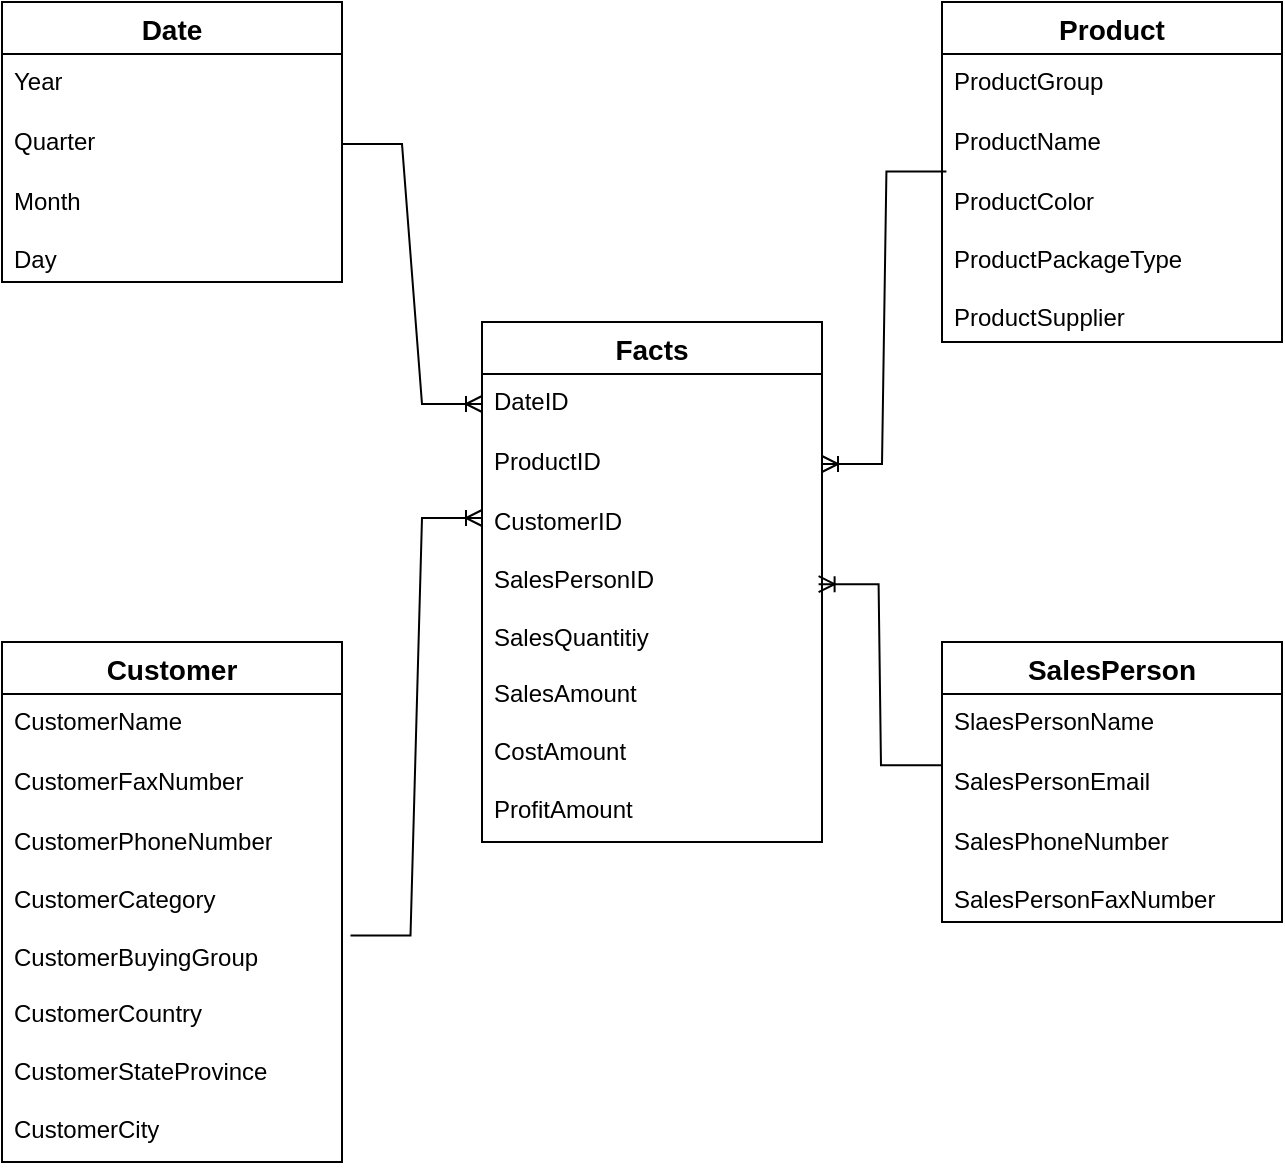 <mxfile version="22.0.8" type="device">
  <diagram name="Halaman-1" id="U11Jcgt5f_Vy8Th4l4Qx">
    <mxGraphModel dx="1336" dy="789" grid="1" gridSize="10" guides="1" tooltips="1" connect="1" arrows="1" fold="1" page="1" pageScale="1" pageWidth="827" pageHeight="1169" math="0" shadow="0">
      <root>
        <mxCell id="0" />
        <mxCell id="1" parent="0" />
        <mxCell id="319OezpS-MD_yMWwI5ib-2" value="Date" style="swimlane;fontStyle=1;childLayout=stackLayout;horizontal=1;startSize=26;horizontalStack=0;resizeParent=1;resizeParentMax=0;resizeLast=0;collapsible=1;marginBottom=0;align=center;fontSize=14;" vertex="1" parent="1">
          <mxGeometry x="70" y="80" width="170" height="140" as="geometry" />
        </mxCell>
        <mxCell id="319OezpS-MD_yMWwI5ib-3" value="Year" style="text;strokeColor=none;fillColor=none;spacingLeft=4;spacingRight=4;overflow=hidden;rotatable=0;points=[[0,0.5],[1,0.5]];portConstraint=eastwest;fontSize=12;whiteSpace=wrap;html=1;" vertex="1" parent="319OezpS-MD_yMWwI5ib-2">
          <mxGeometry y="26" width="170" height="30" as="geometry" />
        </mxCell>
        <mxCell id="319OezpS-MD_yMWwI5ib-4" value="Quarter" style="text;strokeColor=none;fillColor=none;spacingLeft=4;spacingRight=4;overflow=hidden;rotatable=0;points=[[0,0.5],[1,0.5]];portConstraint=eastwest;fontSize=12;whiteSpace=wrap;html=1;" vertex="1" parent="319OezpS-MD_yMWwI5ib-2">
          <mxGeometry y="56" width="170" height="30" as="geometry" />
        </mxCell>
        <mxCell id="319OezpS-MD_yMWwI5ib-5" value="Month&lt;br&gt;&lt;br&gt;Day" style="text;strokeColor=none;fillColor=none;spacingLeft=4;spacingRight=4;overflow=hidden;rotatable=0;points=[[0,0.5],[1,0.5]];portConstraint=eastwest;fontSize=12;whiteSpace=wrap;html=1;" vertex="1" parent="319OezpS-MD_yMWwI5ib-2">
          <mxGeometry y="86" width="170" height="54" as="geometry" />
        </mxCell>
        <mxCell id="319OezpS-MD_yMWwI5ib-6" value="Product" style="swimlane;fontStyle=1;childLayout=stackLayout;horizontal=1;startSize=26;horizontalStack=0;resizeParent=1;resizeParentMax=0;resizeLast=0;collapsible=1;marginBottom=0;align=center;fontSize=14;" vertex="1" parent="1">
          <mxGeometry x="540" y="80" width="170" height="170" as="geometry" />
        </mxCell>
        <mxCell id="319OezpS-MD_yMWwI5ib-7" value="ProductGroup" style="text;strokeColor=none;fillColor=none;spacingLeft=4;spacingRight=4;overflow=hidden;rotatable=0;points=[[0,0.5],[1,0.5]];portConstraint=eastwest;fontSize=12;whiteSpace=wrap;html=1;" vertex="1" parent="319OezpS-MD_yMWwI5ib-6">
          <mxGeometry y="26" width="170" height="30" as="geometry" />
        </mxCell>
        <mxCell id="319OezpS-MD_yMWwI5ib-8" value="ProductName" style="text;strokeColor=none;fillColor=none;spacingLeft=4;spacingRight=4;overflow=hidden;rotatable=0;points=[[0,0.5],[1,0.5]];portConstraint=eastwest;fontSize=12;whiteSpace=wrap;html=1;" vertex="1" parent="319OezpS-MD_yMWwI5ib-6">
          <mxGeometry y="56" width="170" height="30" as="geometry" />
        </mxCell>
        <mxCell id="319OezpS-MD_yMWwI5ib-9" value="ProductColor&lt;br&gt;&lt;br&gt;ProductPackageType&lt;br&gt;&lt;br&gt;ProductSupplier" style="text;strokeColor=none;fillColor=none;spacingLeft=4;spacingRight=4;overflow=hidden;rotatable=0;points=[[0,0.5],[1,0.5]];portConstraint=eastwest;fontSize=12;whiteSpace=wrap;html=1;" vertex="1" parent="319OezpS-MD_yMWwI5ib-6">
          <mxGeometry y="86" width="170" height="84" as="geometry" />
        </mxCell>
        <mxCell id="319OezpS-MD_yMWwI5ib-10" value="Customer" style="swimlane;fontStyle=1;childLayout=stackLayout;horizontal=1;startSize=26;horizontalStack=0;resizeParent=1;resizeParentMax=0;resizeLast=0;collapsible=1;marginBottom=0;align=center;fontSize=14;" vertex="1" parent="1">
          <mxGeometry x="70" y="400" width="170" height="260" as="geometry" />
        </mxCell>
        <mxCell id="319OezpS-MD_yMWwI5ib-11" value="CustomerName" style="text;strokeColor=none;fillColor=none;spacingLeft=4;spacingRight=4;overflow=hidden;rotatable=0;points=[[0,0.5],[1,0.5]];portConstraint=eastwest;fontSize=12;whiteSpace=wrap;html=1;" vertex="1" parent="319OezpS-MD_yMWwI5ib-10">
          <mxGeometry y="26" width="170" height="30" as="geometry" />
        </mxCell>
        <mxCell id="319OezpS-MD_yMWwI5ib-12" value="CustomerFaxNumber" style="text;strokeColor=none;fillColor=none;spacingLeft=4;spacingRight=4;overflow=hidden;rotatable=0;points=[[0,0.5],[1,0.5]];portConstraint=eastwest;fontSize=12;whiteSpace=wrap;html=1;" vertex="1" parent="319OezpS-MD_yMWwI5ib-10">
          <mxGeometry y="56" width="170" height="30" as="geometry" />
        </mxCell>
        <mxCell id="319OezpS-MD_yMWwI5ib-13" value="CustomerPhoneNumber&lt;br&gt;&lt;br&gt;CustomerCategory&lt;br&gt;&lt;br&gt;CustomerBuyingGroup&lt;br&gt;&lt;br&gt;CustomerCountry&lt;br&gt;&lt;br&gt;CustomerStateProvince&lt;br&gt;&lt;br&gt;CustomerCity" style="text;strokeColor=none;fillColor=none;spacingLeft=4;spacingRight=4;overflow=hidden;rotatable=0;points=[[0,0.5],[1,0.5]];portConstraint=eastwest;fontSize=12;whiteSpace=wrap;html=1;" vertex="1" parent="319OezpS-MD_yMWwI5ib-10">
          <mxGeometry y="86" width="170" height="174" as="geometry" />
        </mxCell>
        <mxCell id="319OezpS-MD_yMWwI5ib-14" value="SalesPerson" style="swimlane;fontStyle=1;childLayout=stackLayout;horizontal=1;startSize=26;horizontalStack=0;resizeParent=1;resizeParentMax=0;resizeLast=0;collapsible=1;marginBottom=0;align=center;fontSize=14;" vertex="1" parent="1">
          <mxGeometry x="540" y="400" width="170" height="140" as="geometry" />
        </mxCell>
        <mxCell id="319OezpS-MD_yMWwI5ib-15" value="SlaesPersonName" style="text;strokeColor=none;fillColor=none;spacingLeft=4;spacingRight=4;overflow=hidden;rotatable=0;points=[[0,0.5],[1,0.5]];portConstraint=eastwest;fontSize=12;whiteSpace=wrap;html=1;" vertex="1" parent="319OezpS-MD_yMWwI5ib-14">
          <mxGeometry y="26" width="170" height="30" as="geometry" />
        </mxCell>
        <mxCell id="319OezpS-MD_yMWwI5ib-16" value="SalesPersonEmail" style="text;strokeColor=none;fillColor=none;spacingLeft=4;spacingRight=4;overflow=hidden;rotatable=0;points=[[0,0.5],[1,0.5]];portConstraint=eastwest;fontSize=12;whiteSpace=wrap;html=1;" vertex="1" parent="319OezpS-MD_yMWwI5ib-14">
          <mxGeometry y="56" width="170" height="30" as="geometry" />
        </mxCell>
        <mxCell id="319OezpS-MD_yMWwI5ib-17" value="SalesPhoneNumber&lt;br&gt;&lt;br&gt;SalesPersonFaxNumber" style="text;strokeColor=none;fillColor=none;spacingLeft=4;spacingRight=4;overflow=hidden;rotatable=0;points=[[0,0.5],[1,0.5]];portConstraint=eastwest;fontSize=12;whiteSpace=wrap;html=1;" vertex="1" parent="319OezpS-MD_yMWwI5ib-14">
          <mxGeometry y="86" width="170" height="54" as="geometry" />
        </mxCell>
        <mxCell id="319OezpS-MD_yMWwI5ib-18" value="Facts" style="swimlane;fontStyle=1;childLayout=stackLayout;horizontal=1;startSize=26;horizontalStack=0;resizeParent=1;resizeParentMax=0;resizeLast=0;collapsible=1;marginBottom=0;align=center;fontSize=14;" vertex="1" parent="1">
          <mxGeometry x="310" y="240" width="170" height="260" as="geometry" />
        </mxCell>
        <mxCell id="319OezpS-MD_yMWwI5ib-19" value="DateID" style="text;strokeColor=none;fillColor=none;spacingLeft=4;spacingRight=4;overflow=hidden;rotatable=0;points=[[0,0.5],[1,0.5]];portConstraint=eastwest;fontSize=12;whiteSpace=wrap;html=1;" vertex="1" parent="319OezpS-MD_yMWwI5ib-18">
          <mxGeometry y="26" width="170" height="30" as="geometry" />
        </mxCell>
        <mxCell id="319OezpS-MD_yMWwI5ib-22" value="ProductID" style="text;strokeColor=none;fillColor=none;spacingLeft=4;spacingRight=4;overflow=hidden;rotatable=0;points=[[0,0.5],[1,0.5]];portConstraint=eastwest;fontSize=12;whiteSpace=wrap;html=1;" vertex="1" parent="319OezpS-MD_yMWwI5ib-18">
          <mxGeometry y="56" width="170" height="30" as="geometry" />
        </mxCell>
        <mxCell id="319OezpS-MD_yMWwI5ib-21" value="CustomerID&lt;br&gt;&lt;br&gt;SalesPersonID&lt;br&gt;&lt;br&gt;SalesQuantitiy&lt;br&gt;&lt;br&gt;SalesAmount&lt;br&gt;&lt;br&gt;CostAmount&lt;br&gt;&lt;br&gt;ProfitAmount" style="text;strokeColor=none;fillColor=none;spacingLeft=4;spacingRight=4;overflow=hidden;rotatable=0;points=[[0,0.5],[1,0.5]];portConstraint=eastwest;fontSize=12;whiteSpace=wrap;html=1;" vertex="1" parent="319OezpS-MD_yMWwI5ib-18">
          <mxGeometry y="86" width="170" height="174" as="geometry" />
        </mxCell>
        <mxCell id="319OezpS-MD_yMWwI5ib-23" value="" style="edgeStyle=entityRelationEdgeStyle;fontSize=12;html=1;endArrow=ERoneToMany;rounded=0;entryX=0;entryY=0.5;entryDx=0;entryDy=0;exitX=1;exitY=0.5;exitDx=0;exitDy=0;" edge="1" parent="1" source="319OezpS-MD_yMWwI5ib-4" target="319OezpS-MD_yMWwI5ib-19">
          <mxGeometry width="100" height="100" relative="1" as="geometry">
            <mxPoint x="360" y="100" as="sourcePoint" />
            <mxPoint x="400" y="320" as="targetPoint" />
            <Array as="points">
              <mxPoint x="240" y="140" />
              <mxPoint x="280" y="151" />
            </Array>
          </mxGeometry>
        </mxCell>
        <mxCell id="319OezpS-MD_yMWwI5ib-24" value="" style="edgeStyle=entityRelationEdgeStyle;fontSize=12;html=1;endArrow=ERoneToMany;rounded=0;exitX=1.025;exitY=0.349;exitDx=0;exitDy=0;exitPerimeter=0;" edge="1" parent="1" source="319OezpS-MD_yMWwI5ib-13">
          <mxGeometry width="100" height="100" relative="1" as="geometry">
            <mxPoint x="300" y="420" as="sourcePoint" />
            <mxPoint x="310" y="338" as="targetPoint" />
            <Array as="points">
              <mxPoint x="240" y="340" />
            </Array>
          </mxGeometry>
        </mxCell>
        <mxCell id="319OezpS-MD_yMWwI5ib-25" value="" style="edgeStyle=entityRelationEdgeStyle;fontSize=12;html=1;endArrow=ERoneToMany;rounded=0;entryX=1;entryY=0.5;entryDx=0;entryDy=0;exitX=0.013;exitY=0.96;exitDx=0;exitDy=0;exitPerimeter=0;" edge="1" parent="1" source="319OezpS-MD_yMWwI5ib-8" target="319OezpS-MD_yMWwI5ib-22">
          <mxGeometry width="100" height="100" relative="1" as="geometry">
            <mxPoint x="480" y="100" as="sourcePoint" />
            <mxPoint x="620" y="320" as="targetPoint" />
          </mxGeometry>
        </mxCell>
        <mxCell id="319OezpS-MD_yMWwI5ib-26" value="" style="edgeStyle=entityRelationEdgeStyle;fontSize=12;html=1;endArrow=ERoneToMany;rounded=0;exitX=-0.003;exitY=0.188;exitDx=0;exitDy=0;exitPerimeter=0;entryX=0.99;entryY=0.259;entryDx=0;entryDy=0;entryPerimeter=0;" edge="1" parent="1" source="319OezpS-MD_yMWwI5ib-16" target="319OezpS-MD_yMWwI5ib-21">
          <mxGeometry width="100" height="100" relative="1" as="geometry">
            <mxPoint x="480" y="370" as="sourcePoint" />
            <mxPoint x="620" y="320" as="targetPoint" />
          </mxGeometry>
        </mxCell>
      </root>
    </mxGraphModel>
  </diagram>
</mxfile>
